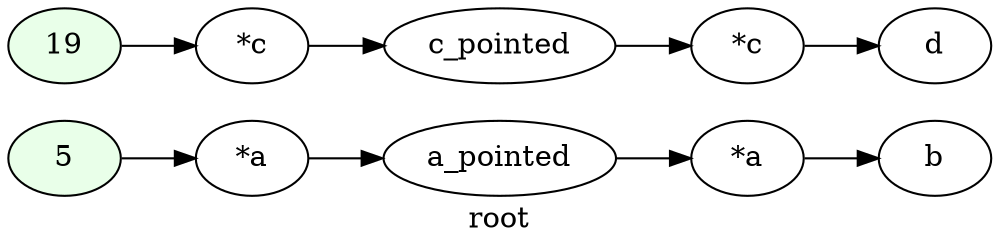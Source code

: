 digraph G
{
rankdir=LR;
label = "root";
	node_000003 [ label = "5", style=filled, fillcolor="#E9FFE9", startingline=8 ]
	node_000004 [ label = "*a", startingline=8 ]
	node_000005 [ label = "a_pointed", startingline=8 ]
	node_000006 [ label = "*a", startingline=9 ]
	node_000007 [ label = "b", startingline=9 ]
	node_000009 [ label = "19", style=filled, fillcolor="#E9FFE9", startingline=12 ]
	node_000010 [ label = "*c", startingline=12 ]
	node_000011 [ label = "c_pointed", startingline=12 ]
	node_000012 [ label = "*c", startingline=13 ]
	node_000013 [ label = "d", startingline=13 ]
	node_000003 -> node_000004
	node_000004 -> node_000005
	node_000005 -> node_000006
	node_000006 -> node_000007
	node_000009 -> node_000010
	node_000010 -> node_000011
	node_000011 -> node_000012
	node_000012 -> node_000013
}
